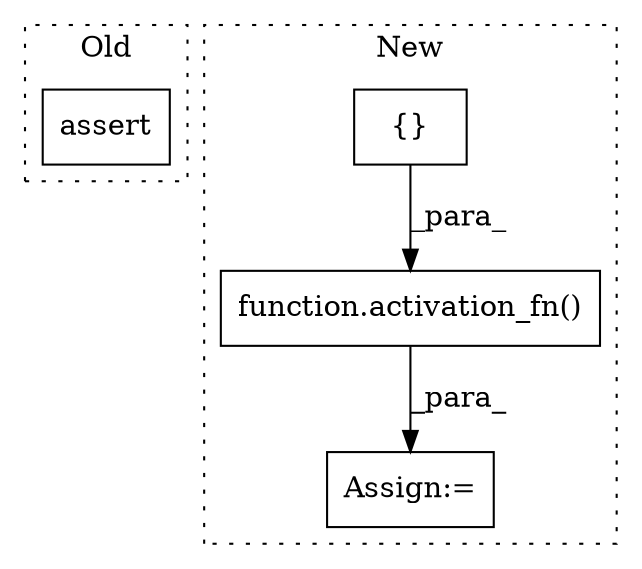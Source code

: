 digraph G {
subgraph cluster0 {
1 [label="assert" a="65" s="675" l="7" shape="box"];
label = "Old";
style="dotted";
}
subgraph cluster1 {
2 [label="function.activation_fn()" a="75" s="691,710" l="14,1" shape="box"];
3 [label="{}" a="95" s="543,577" l="1,1" shape="box"];
4 [label="Assign:=" a="68" s="677" l="14" shape="box"];
label = "New";
style="dotted";
}
2 -> 4 [label="_para_"];
3 -> 2 [label="_para_"];
}